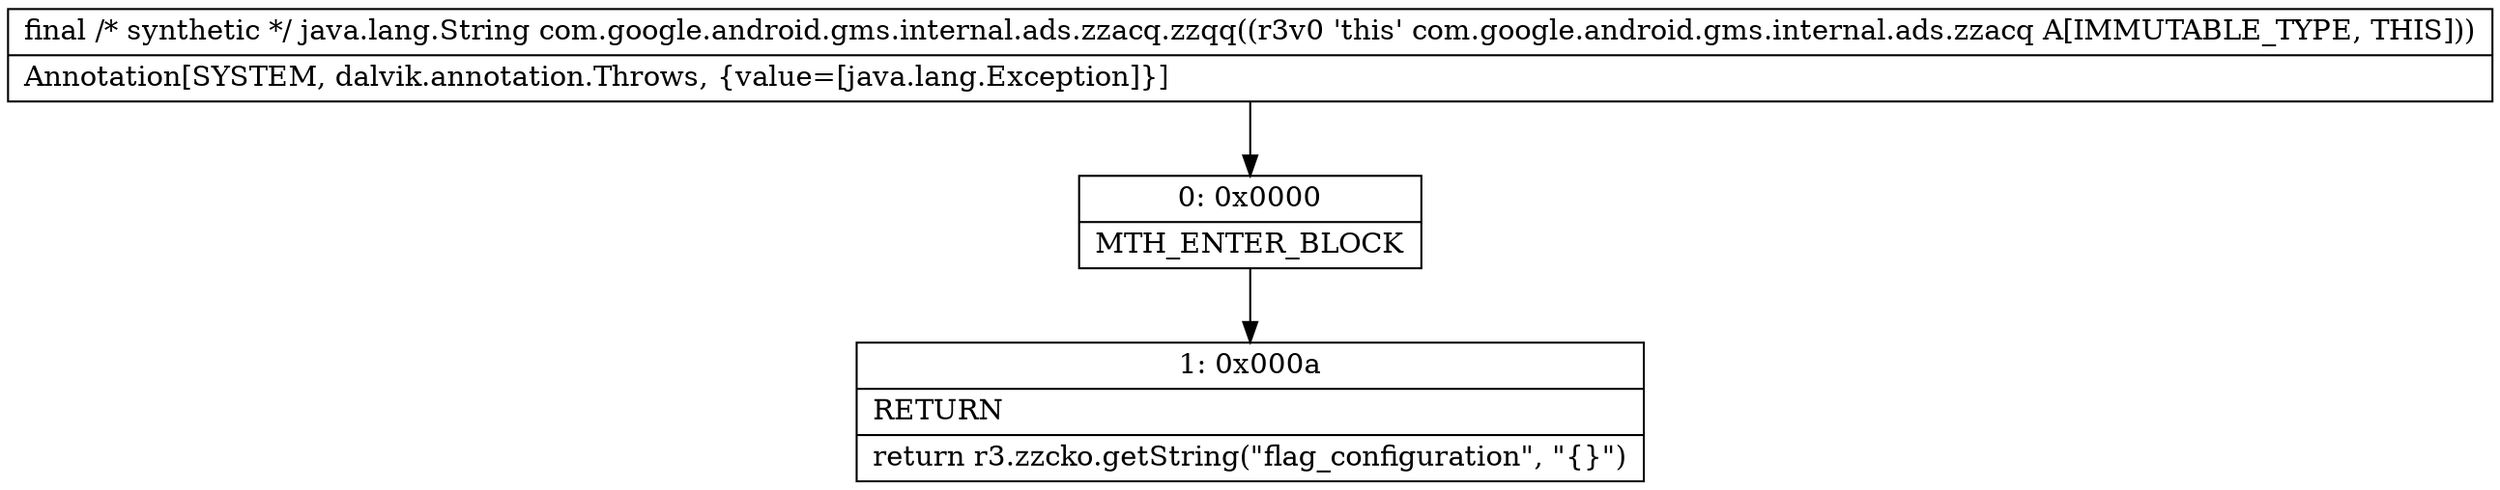 digraph "CFG forcom.google.android.gms.internal.ads.zzacq.zzqq()Ljava\/lang\/String;" {
Node_0 [shape=record,label="{0\:\ 0x0000|MTH_ENTER_BLOCK\l}"];
Node_1 [shape=record,label="{1\:\ 0x000a|RETURN\l|return r3.zzcko.getString(\"flag_configuration\", \"\{\}\")\l}"];
MethodNode[shape=record,label="{final \/* synthetic *\/ java.lang.String com.google.android.gms.internal.ads.zzacq.zzqq((r3v0 'this' com.google.android.gms.internal.ads.zzacq A[IMMUTABLE_TYPE, THIS]))  | Annotation[SYSTEM, dalvik.annotation.Throws, \{value=[java.lang.Exception]\}]\l}"];
MethodNode -> Node_0;
Node_0 -> Node_1;
}

